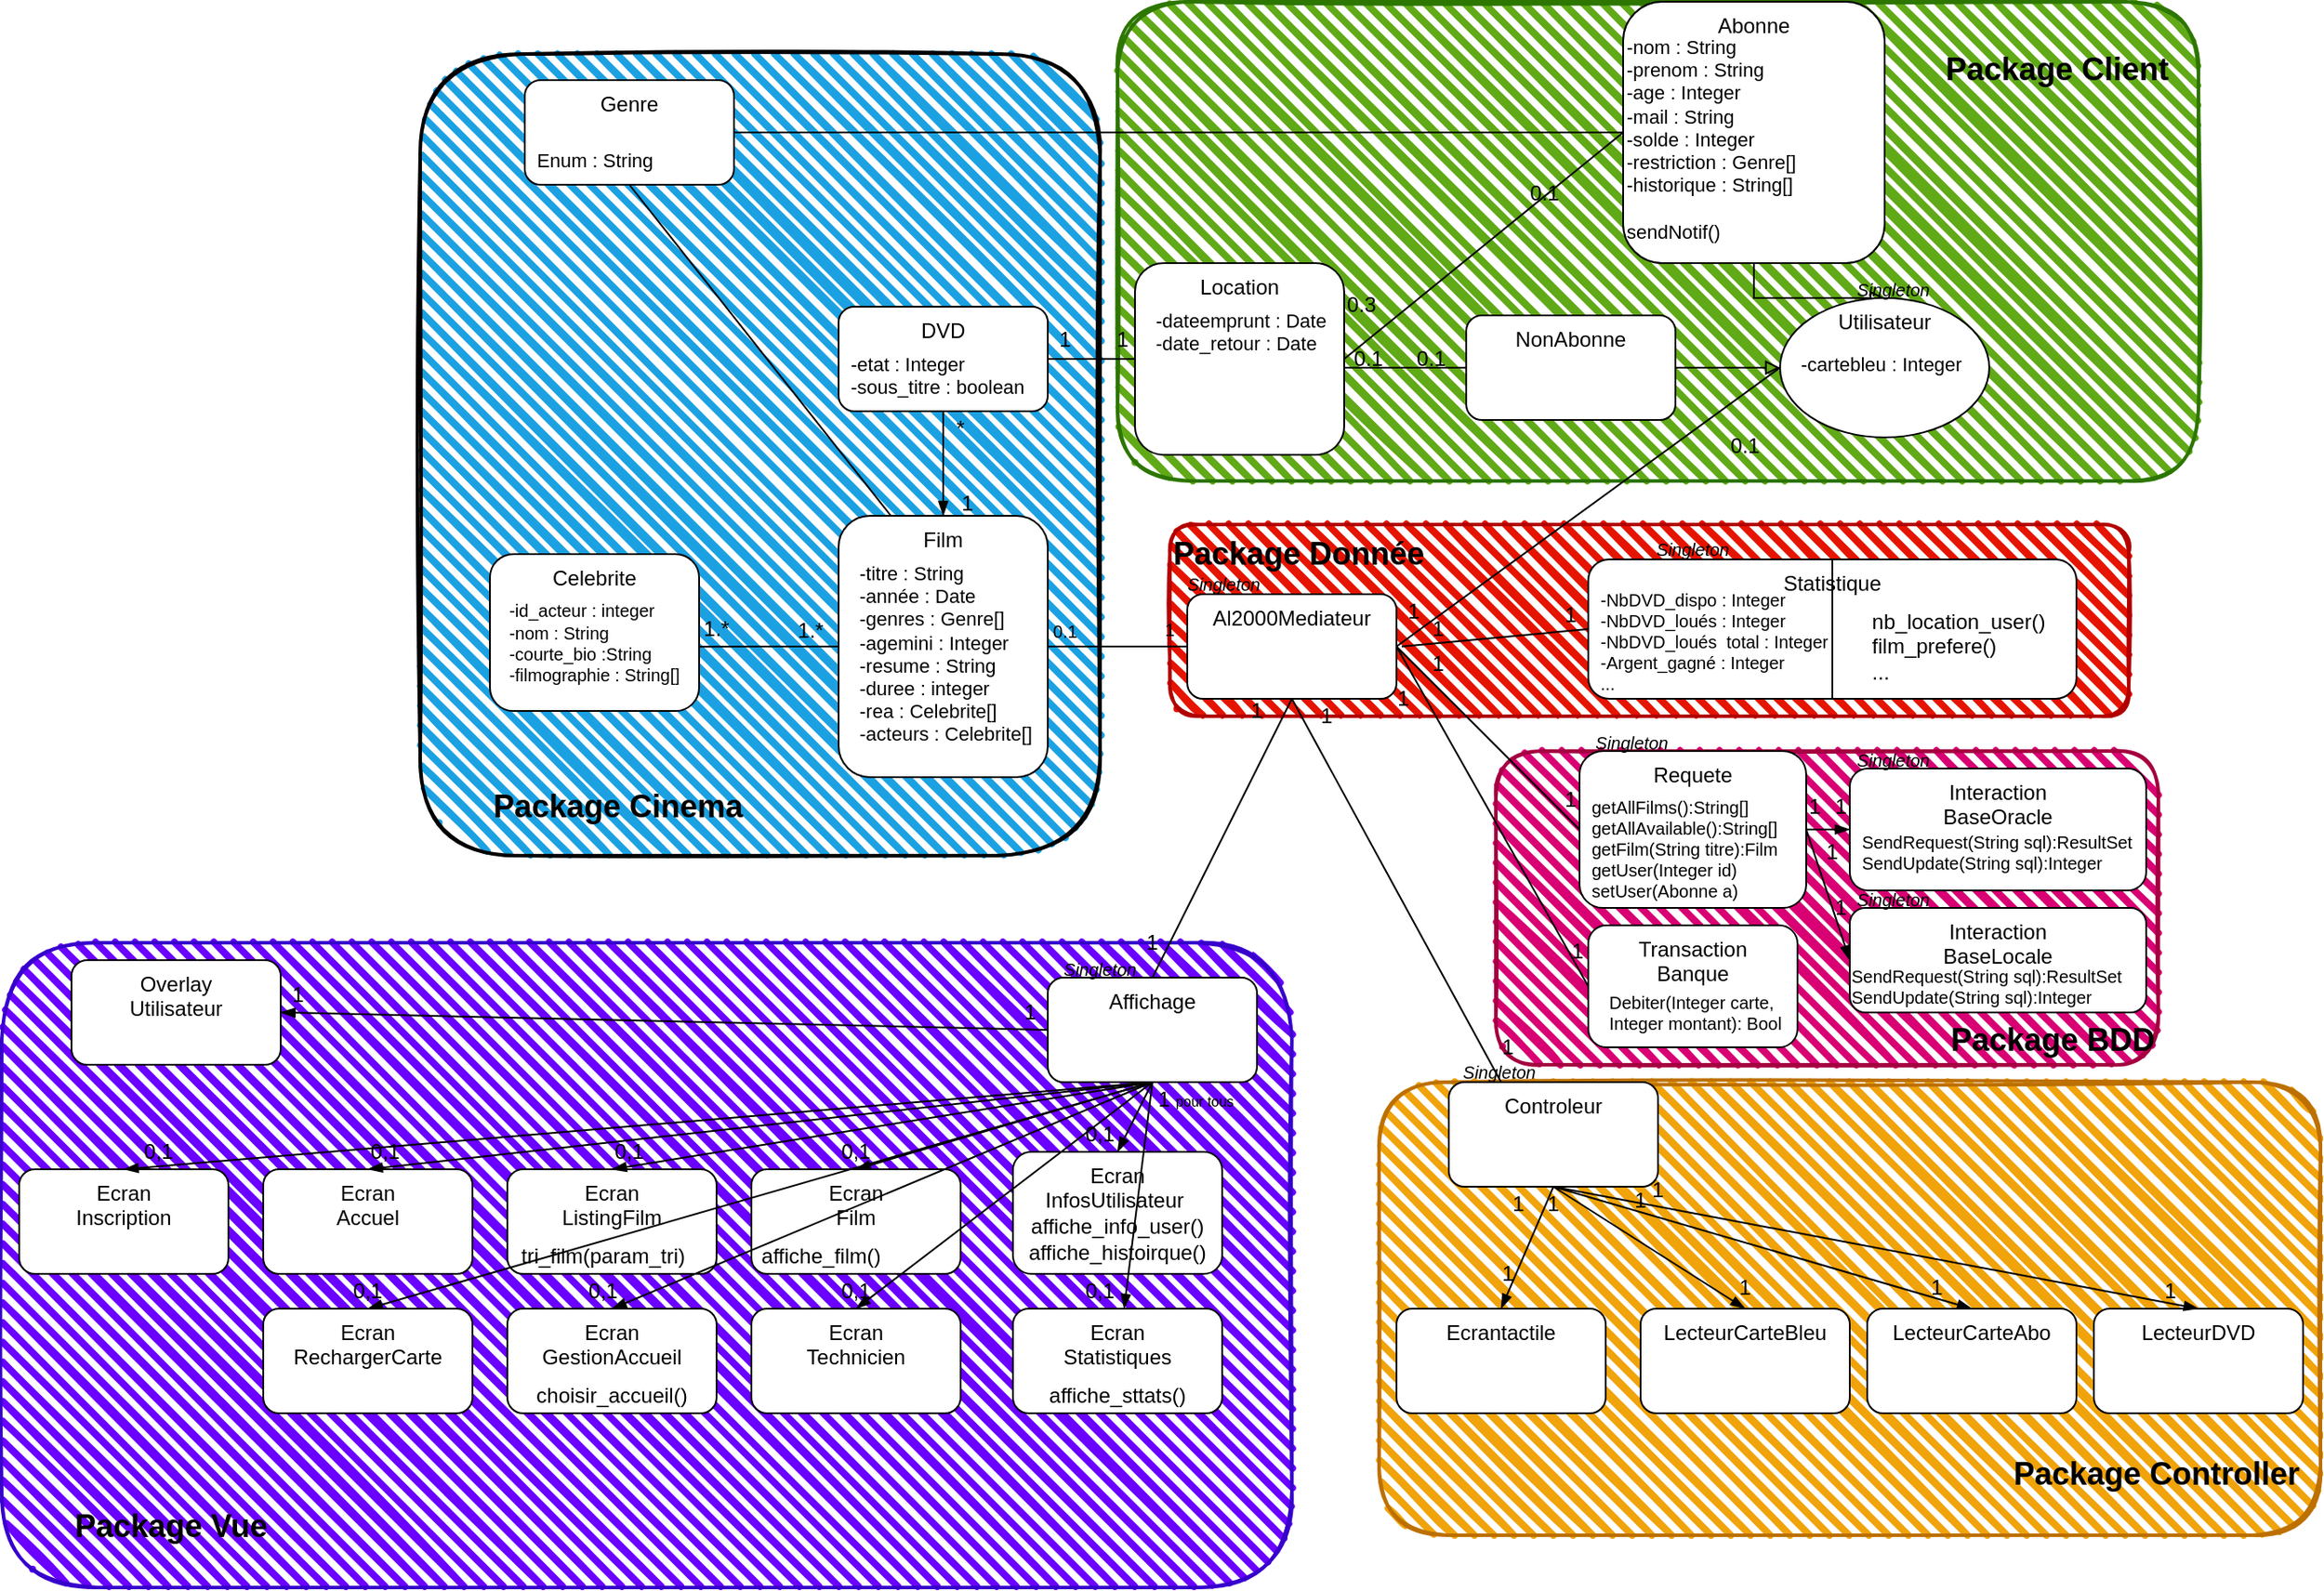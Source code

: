 <mxfile version="13.6.5">
    <diagram id="qPzshUkTVhoIYl0psMam" name="Page-1">
        <mxGraphModel dx="1005" dy="170" grid="1" gridSize="10" guides="1" tooltips="1" connect="1" arrows="1" fold="1" page="1" pageScale="1" pageWidth="827" pageHeight="1169" math="0" shadow="0">
            <root>
                <mxCell id="0"/>
                <mxCell id="1" parent="0"/>
                <mxCell id="6" value="&lt;blockquote style=&quot;margin: 0 0 0 40px ; border: none ; padding: 0px&quot;&gt;&lt;/blockquote&gt;&lt;blockquote style=&quot;margin: 0 0 0 40px ; border: none ; padding: 0px&quot;&gt;&lt;blockquote style=&quot;margin: 0 0 0 40px ; border: none ; padding: 0px&quot;&gt;&lt;blockquote style=&quot;margin: 0 0 0 40px ; border: none ; padding: 0px&quot;&gt;&lt;span style=&quot;font-size: 18px&quot;&gt;&lt;b&gt;&lt;br&gt;&lt;/b&gt;&lt;/span&gt;&lt;/blockquote&gt;&lt;/blockquote&gt;&lt;/blockquote&gt;&lt;blockquote style=&quot;margin: 0 0 0 40px ; border: none ; padding: 0px&quot;&gt;&lt;blockquote style=&quot;margin: 0 0 0 40px ; border: none ; padding: 0px&quot;&gt;&lt;blockquote style=&quot;margin: 0 0 0 40px ; border: none ; padding: 0px&quot;&gt;&lt;blockquote style=&quot;margin: 0 0 0 40px ; border: none ; padding: 0px&quot;&gt;&lt;b&gt;&lt;font style=&quot;font-size: 18px&quot;&gt;Package Client&amp;nbsp; &amp;nbsp;&lt;/font&gt;&lt;/b&gt;&lt;/blockquote&gt;&lt;/blockquote&gt;&lt;/blockquote&gt;&lt;/blockquote&gt;" style="rounded=1;whiteSpace=wrap;html=1;strokeWidth=2;fillWeight=4;hachureGap=8;hachureAngle=45;fillColor=#60a917;sketch=1;strokeColor=#2D7600;align=right;verticalAlign=top;labelBackgroundColor=none;fontColor=#000000;" parent="1" vertex="1">
                    <mxGeometry x="230" y="50" width="620" height="275" as="geometry"/>
                </mxCell>
                <mxCell id="38" value="Abonne" style="whiteSpace=wrap;html=1;rounded=1;verticalAlign=top;" parent="1" vertex="1">
                    <mxGeometry x="520" y="50" width="150" height="150" as="geometry"/>
                </mxCell>
                <mxCell id="2" value="Package Donnée" style="rounded=1;whiteSpace=wrap;html=1;strokeWidth=2;fillWeight=4;hachureGap=8;hachureAngle=45;fillColor=#e51400;sketch=1;fontSize=18;strokeColor=#B20000;fontStyle=1;verticalAlign=top;align=left;fontColor=#000000;" parent="1" vertex="1">
                    <mxGeometry x="260" y="350" width="550" height="110" as="geometry"/>
                </mxCell>
                <mxCell id="3" value="&lt;blockquote style=&quot;margin: 0 0 0 40px ; border: none ; padding: 0px&quot;&gt;&lt;br&gt;&lt;br&gt;Package Vue&lt;/blockquote&gt;&lt;blockquote style=&quot;margin: 0 0 0 40px ; border: none ; padding: 0px&quot;&gt;&lt;br&gt;&lt;/blockquote&gt;" style="rounded=1;whiteSpace=wrap;html=1;strokeWidth=2;fillWeight=4;hachureGap=8;hachureAngle=45;fillColor=#6a00ff;sketch=1;strokeColor=#3700CC;fontSize=18;fontStyle=1;verticalAlign=bottom;align=left;fontColor=#000000;" parent="1" vertex="1">
                    <mxGeometry x="-410" y="590" width="740" height="370" as="geometry"/>
                </mxCell>
                <mxCell id="4" value="Package Controller&amp;nbsp;&amp;nbsp;&lt;br&gt;&amp;nbsp;&amp;nbsp;" style="rounded=1;whiteSpace=wrap;html=1;strokeWidth=2;fillWeight=4;hachureGap=8;hachureAngle=45;fillColor=#f0a30a;sketch=1;strokeColor=#BD7000;fontSize=18;fontStyle=1;align=right;verticalAlign=bottom;fontColor=#000000;" parent="1" vertex="1">
                    <mxGeometry x="380" y="670" width="540" height="260" as="geometry"/>
                </mxCell>
                <mxCell id="5" value="&lt;b&gt;&lt;font style=&quot;font-size: 18px&quot;&gt;Package BDD&lt;/font&gt;&lt;/b&gt;" style="rounded=1;whiteSpace=wrap;html=1;strokeWidth=2;fillWeight=4;hachureGap=8;hachureAngle=45;fillColor=#d80073;sketch=1;strokeColor=#A50040;align=right;verticalAlign=bottom;fontColor=#000000;" parent="1" vertex="1">
                    <mxGeometry x="447" y="480" width="380" height="180" as="geometry"/>
                </mxCell>
                <mxCell id="7" value="&lt;blockquote style=&quot;margin: 0 0 0 40px ; border: none ; padding: 0px&quot;&gt;&lt;b style=&quot;line-height: 120%&quot;&gt;&lt;font style=&quot;font-size: 18px&quot;&gt;&lt;br&gt;&lt;/font&gt;&lt;/b&gt;&lt;/blockquote&gt;&lt;blockquote style=&quot;margin: 0 0 0 40px ; border: none ; padding: 0px&quot;&gt;&lt;b style=&quot;line-height: 120%&quot;&gt;&lt;font style=&quot;font-size: 18px&quot;&gt;Package Cinema&lt;/font&gt;&lt;/b&gt;&lt;/blockquote&gt;&lt;blockquote style=&quot;margin: 0 0 0 40px ; border: none ; padding: 0px&quot;&gt;&lt;b style=&quot;line-height: 120%&quot;&gt;&lt;font style=&quot;font-size: 18px&quot;&gt;&lt;br&gt;&lt;/font&gt;&lt;/b&gt;&lt;/blockquote&gt;" style="rounded=1;whiteSpace=wrap;html=1;strokeWidth=2;fillWeight=4;hachureGap=8;hachureAngle=45;fillColor=#1ba1e2;sketch=1;align=left;verticalAlign=bottom;fontColor=#000000;" parent="1" vertex="1">
                    <mxGeometry x="-170" y="80" width="390" height="460" as="geometry"/>
                </mxCell>
                <mxCell id="9" value="DVD" style="whiteSpace=wrap;html=1;rounded=1;verticalAlign=top;" parent="1" vertex="1">
                    <mxGeometry x="70" y="225" width="120" height="60" as="geometry"/>
                </mxCell>
                <mxCell id="10" value="" style="edgeStyle=orthogonalEdgeStyle;rounded=0;orthogonalLoop=1;jettySize=auto;html=1;endArrow=none;endFill=0;" parent="1" source="11" target="15" edge="1">
                    <mxGeometry relative="1" as="geometry"/>
                </mxCell>
                <object label="Al2000Mediateur" id="11">
                    <mxCell style="rounded=1;whiteSpace=wrap;html=1;verticalAlign=top;" parent="1" vertex="1">
                        <mxGeometry x="270" y="390" width="120" height="60" as="geometry"/>
                    </mxCell>
                </object>
                <mxCell id="12" value="Statistique" style="whiteSpace=wrap;html=1;rounded=1;verticalAlign=top;" parent="1" vertex="1">
                    <mxGeometry x="500" y="370" width="280" height="80" as="geometry"/>
                </mxCell>
                <mxCell id="13" value="Location" style="whiteSpace=wrap;html=1;rounded=1;verticalAlign=top;" parent="1" vertex="1">
                    <mxGeometry x="240" y="200" width="120" height="110" as="geometry"/>
                </mxCell>
                <mxCell id="14" value="" style="edgeStyle=orthogonalEdgeStyle;rounded=0;orthogonalLoop=1;jettySize=auto;html=1;endArrow=none;endFill=0;entryX=1;entryY=0.59;entryDx=0;entryDy=0;entryPerimeter=0;" parent="1" source="15" target="22" edge="1">
                    <mxGeometry relative="1" as="geometry">
                        <mxPoint x="-10" y="420" as="targetPoint"/>
                    </mxGeometry>
                </mxCell>
                <mxCell id="15" value="Film" style="whiteSpace=wrap;html=1;rounded=1;verticalAlign=top;" parent="1" vertex="1">
                    <mxGeometry x="70" y="345" width="120" height="150" as="geometry"/>
                </mxCell>
                <object label="Affichage" id="17">
                    <mxCell style="rounded=1;whiteSpace=wrap;html=1;verticalAlign=top;" parent="1" vertex="1">
                        <mxGeometry x="190" y="610" width="120" height="60" as="geometry"/>
                    </mxCell>
                </object>
                <object label="Controleur" id="19">
                    <mxCell style="rounded=1;whiteSpace=wrap;html=1;verticalAlign=top;" parent="1" vertex="1">
                        <mxGeometry x="420" y="670" width="120" height="60" as="geometry"/>
                    </mxCell>
                </object>
                <mxCell id="20" value="" style="endArrow=none;html=1;exitX=0.5;exitY=0;exitDx=0;exitDy=0;" parent="1" source="17" edge="1">
                    <mxGeometry width="50" height="50" relative="1" as="geometry">
                        <mxPoint x="280" y="500" as="sourcePoint"/>
                        <mxPoint x="330.0" y="450" as="targetPoint"/>
                    </mxGeometry>
                </mxCell>
                <mxCell id="21" value="" style="endArrow=none;html=1;entryX=0.5;entryY=1;entryDx=0;entryDy=0;exitX=0.25;exitY=0;exitDx=0;exitDy=0;" parent="1" source="19" target="11" edge="1">
                    <mxGeometry width="50" height="50" relative="1" as="geometry">
                        <mxPoint x="340" y="500" as="sourcePoint"/>
                        <mxPoint x="390" y="450" as="targetPoint"/>
                    </mxGeometry>
                </mxCell>
                <mxCell id="22" value="Celebrite" style="rounded=1;whiteSpace=wrap;html=1;verticalAlign=top;" parent="1" vertex="1">
                    <mxGeometry x="-130" y="367" width="120" height="90" as="geometry"/>
                </mxCell>
                <mxCell id="28" value="" style="endArrow=none;html=1;entryX=0;entryY=0.5;entryDx=0;entryDy=0;exitX=1;exitY=0.5;exitDx=0;exitDy=0;" parent="1" source="9" target="13" edge="1">
                    <mxGeometry width="50" height="50" relative="1" as="geometry">
                        <mxPoint x="140" y="360" as="sourcePoint"/>
                        <mxPoint x="190" y="310" as="targetPoint"/>
                    </mxGeometry>
                </mxCell>
                <mxCell id="29" value="Genre" style="rounded=1;whiteSpace=wrap;html=1;verticalAlign=top;" parent="1" vertex="1">
                    <mxGeometry x="-110" y="95" width="120" height="60" as="geometry"/>
                </mxCell>
                <mxCell id="30" value="" style="endArrow=none;html=1;entryX=0.5;entryY=1;entryDx=0;entryDy=0;exitX=0.5;exitY=0;exitDx=0;exitDy=0;startArrow=blockThin;startFill=1;" parent="1" source="15" target="9" edge="1">
                    <mxGeometry width="50" height="50" relative="1" as="geometry">
                        <mxPoint x="133" y="391" as="sourcePoint"/>
                        <mxPoint x="200" y="320" as="targetPoint"/>
                    </mxGeometry>
                </mxCell>
                <mxCell id="31" value="" style="endArrow=none;html=1;entryX=0.5;entryY=1;entryDx=0;entryDy=0;exitX=0.25;exitY=0;exitDx=0;exitDy=0;" parent="1" source="15" target="29" edge="1">
                    <mxGeometry width="50" height="50" relative="1" as="geometry">
                        <mxPoint x="90" y="350" as="sourcePoint"/>
                        <mxPoint x="140" y="300" as="targetPoint"/>
                    </mxGeometry>
                </mxCell>
                <mxCell id="32" value="" style="endArrow=none;html=1;exitX=1;exitY=0.5;exitDx=0;exitDy=0;entryX=0;entryY=0.5;entryDx=0;entryDy=0;" parent="1" source="11" target="36" edge="1">
                    <mxGeometry width="50" height="50" relative="1" as="geometry">
                        <mxPoint x="410" y="390" as="sourcePoint"/>
                        <mxPoint x="470" y="310" as="targetPoint"/>
                    </mxGeometry>
                </mxCell>
                <mxCell id="34" value="" style="edgeStyle=orthogonalEdgeStyle;rounded=0;orthogonalLoop=1;jettySize=auto;html=1;endArrow=block;endFill=0;entryX=0.5;entryY=0;entryDx=0;entryDy=0;exitX=0.5;exitY=1;exitDx=0;exitDy=0;" parent="1" source="38" target="36" edge="1">
                    <mxGeometry relative="1" as="geometry"/>
                </mxCell>
                <mxCell id="36" value="Utilisateur" style="ellipse;whiteSpace=wrap;html=1;rounded=0;verticalAlign=top;" parent="1" vertex="1">
                    <mxGeometry x="610" y="220" width="120" height="80" as="geometry"/>
                </mxCell>
                <mxCell id="39" value="NonAbonne" style="whiteSpace=wrap;html=1;rounded=1;verticalAlign=top;" parent="1" vertex="1">
                    <mxGeometry x="430" y="230" width="120" height="60" as="geometry"/>
                </mxCell>
                <mxCell id="42" value="" style="edgeStyle=orthogonalEdgeStyle;rounded=0;orthogonalLoop=1;jettySize=auto;html=1;endArrow=blockThin;endFill=1;" parent="1" source="43" target="44" edge="1">
                    <mxGeometry relative="1" as="geometry"/>
                </mxCell>
                <mxCell id="43" value="Requete" style="whiteSpace=wrap;html=1;rounded=1;verticalAlign=top;" parent="1" vertex="1">
                    <mxGeometry x="495" y="480" width="130" height="90" as="geometry"/>
                </mxCell>
                <mxCell id="44" value="Interaction&lt;br&gt;BaseOracle" style="whiteSpace=wrap;html=1;rounded=1;verticalAlign=top;" parent="1" vertex="1">
                    <mxGeometry x="650" y="490" width="170" height="70" as="geometry"/>
                </mxCell>
                <mxCell id="45" value="" style="endArrow=none;html=1;entryX=0;entryY=0.5;entryDx=0;entryDy=0;" parent="1" target="12" edge="1">
                    <mxGeometry width="50" height="50" relative="1" as="geometry">
                        <mxPoint x="393" y="420" as="sourcePoint"/>
                        <mxPoint x="550" y="390" as="targetPoint"/>
                    </mxGeometry>
                </mxCell>
                <mxCell id="46" value="" style="endArrow=none;html=1;entryX=0;entryY=0.5;entryDx=0;entryDy=0;exitX=1;exitY=0.5;exitDx=0;exitDy=0;" parent="1" source="11" target="43" edge="1">
                    <mxGeometry width="50" height="50" relative="1" as="geometry">
                        <mxPoint x="390" y="470" as="sourcePoint"/>
                        <mxPoint x="460.711" y="420" as="targetPoint"/>
                    </mxGeometry>
                </mxCell>
                <mxCell id="47" value="Ecrantactile" style="rounded=1;whiteSpace=wrap;html=1;fontSize=12;align=center;verticalAlign=top;" parent="1" vertex="1">
                    <mxGeometry x="390" y="800" width="120" height="60" as="geometry"/>
                </mxCell>
                <mxCell id="48" value="LecteurCarteBleu" style="rounded=1;whiteSpace=wrap;html=1;fontSize=12;align=center;verticalAlign=top;" parent="1" vertex="1">
                    <mxGeometry x="530" y="800" width="120" height="60" as="geometry"/>
                </mxCell>
                <mxCell id="49" value="LecteurCarteAbo" style="rounded=1;whiteSpace=wrap;html=1;fontSize=12;align=center;verticalAlign=top;" parent="1" vertex="1">
                    <mxGeometry x="660" y="800" width="120" height="60" as="geometry"/>
                </mxCell>
                <mxCell id="50" value="" style="endArrow=blockThin;html=1;fontSize=12;entryX=0.5;entryY=0;entryDx=0;entryDy=0;exitX=0.5;exitY=1;exitDx=0;exitDy=0;startArrow=none;startFill=0;endFill=1;" parent="1" source="19" target="48" edge="1">
                    <mxGeometry width="50" height="50" relative="1" as="geometry">
                        <mxPoint x="440" y="590" as="sourcePoint"/>
                        <mxPoint x="490" y="540" as="targetPoint"/>
                    </mxGeometry>
                </mxCell>
                <mxCell id="51" value="" style="endArrow=blockThin;html=1;fontSize=12;exitX=0.5;exitY=1;exitDx=0;exitDy=0;entryX=0.5;entryY=0;entryDx=0;entryDy=0;startArrow=none;startFill=0;endFill=1;" parent="1" source="19" target="49" edge="1">
                    <mxGeometry width="50" height="50" relative="1" as="geometry">
                        <mxPoint x="620" y="680" as="sourcePoint"/>
                        <mxPoint x="670" y="630" as="targetPoint"/>
                    </mxGeometry>
                </mxCell>
                <mxCell id="52" value="" style="endArrow=blockThin;html=1;fontSize=12;exitX=0.5;exitY=1;exitDx=0;exitDy=0;startArrow=none;startFill=0;endFill=1;entryX=0.5;entryY=0;entryDx=0;entryDy=0;" parent="1" source="19" target="47" edge="1">
                    <mxGeometry width="50" height="50" relative="1" as="geometry">
                        <mxPoint x="460" y="800" as="sourcePoint"/>
                        <mxPoint x="360" y="780" as="targetPoint"/>
                    </mxGeometry>
                </mxCell>
                <mxCell id="53" value="Transaction&lt;br&gt;Banque" style="whiteSpace=wrap;html=1;rounded=1;verticalAlign=top;" parent="1" vertex="1">
                    <mxGeometry x="500" y="580" width="120" height="70" as="geometry"/>
                </mxCell>
                <mxCell id="54" value="" style="endArrow=none;html=1;fontSize=12;exitX=0;exitY=0.5;exitDx=0;exitDy=0;" parent="1" source="53" edge="1">
                    <mxGeometry width="50" height="50" relative="1" as="geometry">
                        <mxPoint x="410" y="550" as="sourcePoint"/>
                        <mxPoint x="390.0" y="420" as="targetPoint"/>
                    </mxGeometry>
                </mxCell>
                <mxCell id="55" value="LecteurDVD" style="rounded=1;whiteSpace=wrap;html=1;fontSize=12;align=center;verticalAlign=top;" parent="1" vertex="1">
                    <mxGeometry x="790" y="800" width="120" height="60" as="geometry"/>
                </mxCell>
                <mxCell id="56" value="" style="endArrow=blockThin;html=1;fontSize=12;entryX=0.5;entryY=0;entryDx=0;entryDy=0;startArrow=none;startFill=0;endFill=1;" parent="1" target="55" edge="1">
                    <mxGeometry width="50" height="50" relative="1" as="geometry">
                        <mxPoint x="480.0" y="730" as="sourcePoint"/>
                        <mxPoint x="730" y="810" as="targetPoint"/>
                    </mxGeometry>
                </mxCell>
                <object label="Ecran&lt;br&gt;Accuel" id="57">
                    <mxCell style="rounded=1;whiteSpace=wrap;html=1;verticalAlign=top;" parent="1" vertex="1">
                        <mxGeometry x="-260" y="720" width="120" height="60" as="geometry"/>
                    </mxCell>
                </object>
                <object label="Ecran&lt;br&gt;ListingFilm" id="58">
                    <mxCell style="rounded=1;whiteSpace=wrap;html=1;verticalAlign=top;" parent="1" vertex="1">
                        <mxGeometry x="-120" y="720" width="120" height="60" as="geometry"/>
                    </mxCell>
                </object>
                <object label="Ecran&lt;br&gt;Film" id="59">
                    <mxCell style="rounded=1;whiteSpace=wrap;html=1;verticalAlign=top;" parent="1" vertex="1">
                        <mxGeometry x="20" y="720" width="120" height="60" as="geometry"/>
                    </mxCell>
                </object>
                <object label="Ecran&lt;br&gt;InfosUtilisateur&amp;nbsp;" id="60">
                    <mxCell style="rounded=1;whiteSpace=wrap;html=1;verticalAlign=top;" parent="1" vertex="1">
                        <mxGeometry x="170" y="710" width="120" height="70" as="geometry"/>
                    </mxCell>
                </object>
                <object label="Ecran&lt;br&gt;RechargerCarte" id="61">
                    <mxCell style="rounded=1;whiteSpace=wrap;html=1;verticalAlign=top;" parent="1" vertex="1">
                        <mxGeometry x="-260" y="800" width="120" height="60" as="geometry"/>
                    </mxCell>
                </object>
                <object label="Ecran&lt;br&gt;GestionAccueil" id="62">
                    <mxCell style="rounded=1;whiteSpace=wrap;html=1;verticalAlign=top;" parent="1" vertex="1">
                        <mxGeometry x="-120" y="800" width="120" height="60" as="geometry"/>
                    </mxCell>
                </object>
                <object label="Ecran&lt;br&gt;Technicien" id="63">
                    <mxCell style="rounded=1;whiteSpace=wrap;html=1;verticalAlign=top;" parent="1" vertex="1">
                        <mxGeometry x="20" y="800" width="120" height="60" as="geometry"/>
                    </mxCell>
                </object>
                <object label="Ecran&lt;br&gt;Statistiques" id="64">
                    <mxCell style="rounded=1;whiteSpace=wrap;html=1;verticalAlign=top;" parent="1" vertex="1">
                        <mxGeometry x="170" y="800" width="120" height="60" as="geometry"/>
                    </mxCell>
                </object>
                <object label="Overlay&lt;br&gt;Utilisateur" id="65">
                    <mxCell style="rounded=1;whiteSpace=wrap;html=1;verticalAlign=top;" parent="1" vertex="1">
                        <mxGeometry x="-370" y="600" width="120" height="60" as="geometry"/>
                    </mxCell>
                </object>
                <mxCell id="66" value="" style="endArrow=none;html=1;fontSize=12;entryX=0;entryY=0.5;entryDx=0;entryDy=0;exitX=1;exitY=0.5;exitDx=0;exitDy=0;startArrow=blockThin;startFill=1;" parent="1" source="65" target="17" edge="1">
                    <mxGeometry width="50" height="50" relative="1" as="geometry">
                        <mxPoint x="-140" y="690" as="sourcePoint"/>
                        <mxPoint x="-90" y="640" as="targetPoint"/>
                    </mxGeometry>
                </mxCell>
                <mxCell id="67" value="" style="endArrow=none;html=1;fontSize=12;entryX=0.5;entryY=1;entryDx=0;entryDy=0;exitX=0.5;exitY=0;exitDx=0;exitDy=0;startArrow=blockThin;startFill=1;" parent="1" source="57" target="17" edge="1">
                    <mxGeometry width="50" height="50" relative="1" as="geometry">
                        <mxPoint x="50" y="810" as="sourcePoint"/>
                        <mxPoint x="100" y="760" as="targetPoint"/>
                    </mxGeometry>
                </mxCell>
                <mxCell id="68" value="" style="endArrow=none;html=1;fontSize=12;entryX=0.5;entryY=1;entryDx=0;entryDy=0;exitX=0.5;exitY=0;exitDx=0;exitDy=0;startArrow=blockThin;startFill=1;" parent="1" source="58" target="17" edge="1">
                    <mxGeometry width="50" height="50" relative="1" as="geometry">
                        <mxPoint x="-190" y="730" as="sourcePoint"/>
                        <mxPoint x="260" y="680" as="targetPoint"/>
                    </mxGeometry>
                </mxCell>
                <mxCell id="69" value="" style="endArrow=none;html=1;fontSize=12;entryX=0.5;entryY=1;entryDx=0;entryDy=0;exitX=0.5;exitY=0;exitDx=0;exitDy=0;startArrow=blockThin;startFill=1;" parent="1" source="59" target="17" edge="1">
                    <mxGeometry width="50" height="50" relative="1" as="geometry">
                        <mxPoint x="-50" y="730" as="sourcePoint"/>
                        <mxPoint x="260" y="680" as="targetPoint"/>
                    </mxGeometry>
                </mxCell>
                <mxCell id="70" value="" style="endArrow=none;html=1;fontSize=12;entryX=0.5;entryY=1;entryDx=0;entryDy=0;exitX=0.5;exitY=0;exitDx=0;exitDy=0;startArrow=blockThin;startFill=1;" parent="1" source="60" target="17" edge="1">
                    <mxGeometry width="50" height="50" relative="1" as="geometry">
                        <mxPoint x="90" y="730" as="sourcePoint"/>
                        <mxPoint x="260" y="680" as="targetPoint"/>
                    </mxGeometry>
                </mxCell>
                <mxCell id="71" value="" style="endArrow=none;html=1;fontSize=12;startArrow=blockThin;startFill=1;" parent="1" source="64" edge="1">
                    <mxGeometry width="50" height="50" relative="1" as="geometry">
                        <mxPoint x="240" y="730" as="sourcePoint"/>
                        <mxPoint x="250.0" y="670" as="targetPoint"/>
                    </mxGeometry>
                </mxCell>
                <mxCell id="72" value="" style="endArrow=none;html=1;fontSize=12;exitX=0.5;exitY=0;exitDx=0;exitDy=0;entryX=0.5;entryY=1;entryDx=0;entryDy=0;startArrow=blockThin;startFill=1;" parent="1" source="63" target="17" edge="1">
                    <mxGeometry width="50" height="50" relative="1" as="geometry">
                        <mxPoint x="243.75" y="810" as="sourcePoint"/>
                        <mxPoint x="260" y="680" as="targetPoint"/>
                    </mxGeometry>
                </mxCell>
                <mxCell id="73" value="" style="endArrow=none;html=1;fontSize=12;exitX=0.5;exitY=0;exitDx=0;exitDy=0;startArrow=blockThin;startFill=1;" parent="1" source="62" edge="1">
                    <mxGeometry width="50" height="50" relative="1" as="geometry">
                        <mxPoint x="90" y="810" as="sourcePoint"/>
                        <mxPoint x="250.0" y="670" as="targetPoint"/>
                    </mxGeometry>
                </mxCell>
                <mxCell id="74" value="" style="endArrow=none;html=1;fontSize=12;exitX=0.5;exitY=0;exitDx=0;exitDy=0;startArrow=blockThin;startFill=1;" parent="1" source="61" edge="1">
                    <mxGeometry width="50" height="50" relative="1" as="geometry">
                        <mxPoint x="-50" y="810" as="sourcePoint"/>
                        <mxPoint x="250.0" y="670" as="targetPoint"/>
                    </mxGeometry>
                </mxCell>
                <object label="Ecran&lt;br&gt;Inscription" id="75">
                    <mxCell style="rounded=1;whiteSpace=wrap;html=1;verticalAlign=top;" parent="1" vertex="1">
                        <mxGeometry x="-400" y="720" width="120" height="60" as="geometry"/>
                    </mxCell>
                </object>
                <mxCell id="76" value="" style="endArrow=none;html=1;fontSize=12;entryX=0.5;entryY=1;entryDx=0;entryDy=0;exitX=0.5;exitY=0;exitDx=0;exitDy=0;startArrow=blockThin;startFill=1;" parent="1" source="75" target="17" edge="1">
                    <mxGeometry width="50" height="50" relative="1" as="geometry">
                        <mxPoint x="-190" y="730" as="sourcePoint"/>
                        <mxPoint x="260" y="680" as="targetPoint"/>
                    </mxGeometry>
                </mxCell>
                <mxCell id="80" value="-titre : String&lt;br style=&quot;font-size: 11px&quot;&gt;-année : Date&lt;br&gt;-genres : Genre[]&lt;br&gt;-agemini : Integer&lt;br&gt;-resume : String&lt;br&gt;-duree : integer&lt;br&gt;-rea : Celebrite[]&lt;br&gt;-acteurs : Celebrite[]" style="text;html=1;strokeColor=none;fillColor=none;align=left;verticalAlign=top;whiteSpace=wrap;rounded=0;fontSize=11;" parent="1" vertex="1">
                    <mxGeometry x="80" y="365" width="110" height="80" as="geometry"/>
                </mxCell>
                <mxCell id="84" value="&lt;div style=&quot;text-align: justify&quot;&gt;&lt;span style=&quot;font-size: 10px&quot;&gt;-id_acteur : integer&lt;/span&gt;&lt;/div&gt;&lt;font style=&quot;font-size: 10px&quot;&gt;&lt;div style=&quot;text-align: justify&quot;&gt;&lt;span&gt;-nom : String&amp;nbsp; &amp;nbsp; &amp;nbsp;&lt;/span&gt;&lt;/div&gt;&lt;div style=&quot;text-align: justify&quot;&gt;&lt;span&gt;-courte_bio :String&lt;/span&gt;&lt;br&gt;&lt;/div&gt;&lt;div style=&quot;text-align: justify&quot;&gt;-filmographie : String[]&lt;span&gt;&lt;br&gt;&lt;/span&gt;&lt;/div&gt;&lt;/font&gt;" style="text;html=1;strokeColor=none;fillColor=none;align=center;verticalAlign=middle;whiteSpace=wrap;rounded=0;" parent="1" vertex="1">
                    <mxGeometry x="-125" y="402" width="110" height="30" as="geometry"/>
                </mxCell>
                <mxCell id="85" value="-etat : Integer&lt;br&gt;-sous_titre : boolean" style="text;html=1;strokeColor=none;fillColor=none;align=left;verticalAlign=top;whiteSpace=wrap;rounded=0;fontSize=11;" parent="1" vertex="1">
                    <mxGeometry x="75" y="245" width="110" height="30" as="geometry"/>
                </mxCell>
                <mxCell id="87" value="Enum : String" style="text;html=1;strokeColor=none;fillColor=none;align=left;verticalAlign=top;whiteSpace=wrap;rounded=0;fontSize=11;" parent="1" vertex="1">
                    <mxGeometry x="-105" y="127.5" width="80" height="30" as="geometry"/>
                </mxCell>
                <mxCell id="90" value="-nom : String&lt;br&gt;-prenom : String&lt;br&gt;-age : Integer&lt;br&gt;-mail : String&lt;br&gt;-solde : Integer&lt;br&gt;-restriction : Genre[]&lt;br&gt;-historique : String[]&lt;br&gt;&lt;br&gt;sendNotif()" style="text;html=1;strokeColor=none;fillColor=none;align=left;verticalAlign=top;whiteSpace=wrap;rounded=0;fontSize=11;" parent="1" vertex="1">
                    <mxGeometry x="520" y="62.5" width="150" height="125" as="geometry"/>
                </mxCell>
                <mxCell id="92" value="-cartebleu : Integer" style="text;html=1;strokeColor=none;fillColor=none;align=left;verticalAlign=top;whiteSpace=wrap;rounded=0;fontSize=11;" parent="1" vertex="1">
                    <mxGeometry x="620" y="245" width="110" height="45" as="geometry"/>
                </mxCell>
                <mxCell id="93" value="-dateemprunt : Date&lt;br&gt;-date_retour : Date" style="text;html=1;strokeColor=none;fillColor=none;align=left;verticalAlign=top;whiteSpace=wrap;rounded=0;fontSize=11;" parent="1" vertex="1">
                    <mxGeometry x="250" y="220" width="110" height="80" as="geometry"/>
                </mxCell>
                <mxCell id="96" value="&lt;div style=&quot;text-align: justify&quot;&gt;&lt;span&gt;nb_location_user()&lt;/span&gt;&lt;br&gt;&lt;/div&gt;&lt;div style=&quot;text-align: justify&quot;&gt;&lt;span&gt;film_prefere()&lt;/span&gt;&lt;/div&gt;&lt;div style=&quot;text-align: justify&quot;&gt;&lt;span&gt;...&lt;/span&gt;&lt;/div&gt;" style="text;html=1;strokeColor=none;fillColor=none;align=center;verticalAlign=middle;whiteSpace=wrap;rounded=0;" parent="1" vertex="1">
                    <mxGeometry x="660" y="400" width="105" height="40" as="geometry"/>
                </mxCell>
                <mxCell id="97" value="" style="endArrow=none;html=1;fontSize=11;entryX=0;entryY=0.5;entryDx=0;entryDy=0;exitX=1;exitY=0.5;exitDx=0;exitDy=0;" parent="1" source="29" target="38" edge="1">
                    <mxGeometry width="50" height="50" relative="1" as="geometry">
                        <mxPoint x="250" y="220" as="sourcePoint"/>
                        <mxPoint x="300" y="170" as="targetPoint"/>
                    </mxGeometry>
                </mxCell>
                <mxCell id="99" value="getAllFilms():String[]&lt;br&gt;getAllAvailable():String[]&lt;br style=&quot;font-size: 10px&quot;&gt;getFilm(String titre):Film&lt;br&gt;getUser(Integer id)&lt;br&gt;setUser(Abonne a)&amp;nbsp;" style="text;html=1;strokeColor=none;fillColor=none;align=left;verticalAlign=middle;whiteSpace=wrap;rounded=0;fontSize=10;" parent="1" vertex="1">
                    <mxGeometry x="500" y="502" width="130" height="68" as="geometry"/>
                </mxCell>
                <mxCell id="100" value="SendRequest(String sql):ResultSet&lt;br&gt;SendUpdate(String sql):Integer" style="text;html=1;strokeColor=none;fillColor=none;align=left;verticalAlign=middle;whiteSpace=wrap;rounded=0;fontSize=10;" parent="1" vertex="1">
                    <mxGeometry x="655" y="518" width="165" height="40" as="geometry"/>
                </mxCell>
                <mxCell id="101" value="Debiter(Integer carte, Integer montant): Bool" style="text;html=1;strokeColor=none;fillColor=none;align=left;verticalAlign=middle;whiteSpace=wrap;rounded=0;fontSize=10;" parent="1" vertex="1">
                    <mxGeometry x="510" y="610" width="115" height="40" as="geometry"/>
                </mxCell>
                <mxCell id="102" value="&lt;div style=&quot;text-align: justify&quot;&gt;&lt;span&gt;tri_film(param_tri)&lt;/span&gt;&lt;/div&gt;" style="text;html=1;strokeColor=none;fillColor=none;align=center;verticalAlign=middle;whiteSpace=wrap;rounded=0;" parent="1" vertex="1">
                    <mxGeometry x="-95" y="760" width="60" height="20" as="geometry"/>
                </mxCell>
                <mxCell id="103" value="Interaction&lt;br&gt;BaseLocale" style="whiteSpace=wrap;html=1;rounded=1;verticalAlign=top;" parent="1" vertex="1">
                    <mxGeometry x="650" y="570" width="170" height="60" as="geometry"/>
                </mxCell>
                <mxCell id="106" value="" style="endArrow=blockThin;html=1;fontSize=10;exitX=1;exitY=0.5;exitDx=0;exitDy=0;entryX=0;entryY=0.5;entryDx=0;entryDy=0;endFill=1;" parent="1" source="43" target="103" edge="1">
                    <mxGeometry width="50" height="50" relative="1" as="geometry">
                        <mxPoint x="640" y="630" as="sourcePoint"/>
                        <mxPoint x="447" y="570" as="targetPoint"/>
                    </mxGeometry>
                </mxCell>
                <mxCell id="107" value="affiche_film()" style="text;html=1;strokeColor=none;fillColor=none;align=center;verticalAlign=middle;whiteSpace=wrap;rounded=0;" parent="1" vertex="1">
                    <mxGeometry x="40" y="760" width="40" height="20" as="geometry"/>
                </mxCell>
                <mxCell id="108" value="affiche_info_user()&lt;br&gt;affiche_histoirque()" style="text;html=1;strokeColor=none;fillColor=none;align=center;verticalAlign=middle;whiteSpace=wrap;rounded=0;" parent="1" vertex="1">
                    <mxGeometry x="210" y="750" width="40" height="20" as="geometry"/>
                </mxCell>
                <mxCell id="109" value="choisir_accueil()" style="text;html=1;strokeColor=none;fillColor=none;align=center;verticalAlign=middle;whiteSpace=wrap;rounded=0;" parent="1" vertex="1">
                    <mxGeometry x="-110" y="840" width="100" height="20" as="geometry"/>
                </mxCell>
                <mxCell id="110" value="SendRequest(String sql):ResultSet&lt;br&gt;SendUpdate(String sql):Integer" style="text;html=1;strokeColor=none;fillColor=none;align=left;verticalAlign=middle;whiteSpace=wrap;rounded=0;fontSize=10;" parent="1" vertex="1">
                    <mxGeometry x="649" y="595" width="165" height="40" as="geometry"/>
                </mxCell>
                <mxCell id="111" value="affiche_sttats()&lt;br&gt;" style="text;html=1;strokeColor=none;fillColor=none;align=center;verticalAlign=middle;whiteSpace=wrap;rounded=0;" parent="1" vertex="1">
                    <mxGeometry x="210" y="840" width="40" height="20" as="geometry"/>
                </mxCell>
                <mxCell id="113" value="1.*" style="text;html=1;strokeColor=none;fillColor=none;align=center;verticalAlign=middle;whiteSpace=wrap;rounded=0;" parent="1" vertex="1">
                    <mxGeometry x="-20" y="400" width="40" height="20" as="geometry"/>
                </mxCell>
                <mxCell id="115" value="1.*" style="text;html=1;strokeColor=none;fillColor=none;align=center;verticalAlign=middle;whiteSpace=wrap;rounded=0;" parent="1" vertex="1">
                    <mxGeometry x="34" y="401" width="40" height="20" as="geometry"/>
                </mxCell>
                <mxCell id="120" value="1" style="text;html=1;strokeColor=none;fillColor=none;align=center;verticalAlign=middle;whiteSpace=wrap;rounded=0;" parent="1" vertex="1">
                    <mxGeometry x="134" y="330" width="20" height="15" as="geometry"/>
                </mxCell>
                <mxCell id="121" value="1" style="text;html=1;strokeColor=none;fillColor=none;align=center;verticalAlign=middle;whiteSpace=wrap;rounded=0;" parent="1" vertex="1">
                    <mxGeometry x="180" y="234" width="40" height="20" as="geometry"/>
                </mxCell>
                <mxCell id="122" value="1" style="text;html=1;strokeColor=none;fillColor=none;align=center;verticalAlign=middle;whiteSpace=wrap;rounded=0;" parent="1" vertex="1">
                    <mxGeometry x="213" y="234" width="40" height="20" as="geometry"/>
                </mxCell>
                <mxCell id="125" value="0.1" style="text;html=1;strokeColor=none;fillColor=none;align=center;verticalAlign=middle;whiteSpace=wrap;rounded=0;" parent="1" vertex="1">
                    <mxGeometry x="455" y="150" width="40" height="20" as="geometry"/>
                </mxCell>
                <mxCell id="126" value="0.1" style="text;html=1;strokeColor=none;fillColor=none;align=center;verticalAlign=middle;whiteSpace=wrap;rounded=0;" parent="1" vertex="1">
                    <mxGeometry x="354" y="245" width="40" height="20" as="geometry"/>
                </mxCell>
                <mxCell id="127" value="" style="endArrow=none;html=1;fontSize=10;entryX=0;entryY=0.5;entryDx=0;entryDy=0;exitX=1;exitY=0.5;exitDx=0;exitDy=0;startArrow=none;startFill=0;" parent="1" source="13" target="90" edge="1">
                    <mxGeometry width="50" height="50" relative="1" as="geometry">
                        <mxPoint x="430" y="250" as="sourcePoint"/>
                        <mxPoint x="480" y="200" as="targetPoint"/>
                    </mxGeometry>
                </mxCell>
                <mxCell id="129" value="0.3" style="text;html=1;strokeColor=none;fillColor=none;align=center;verticalAlign=middle;whiteSpace=wrap;rounded=0;" parent="1" vertex="1">
                    <mxGeometry x="350" y="214" width="40" height="20" as="geometry"/>
                </mxCell>
                <mxCell id="131" value="" style="endArrow=none;html=1;fontSize=10;entryX=0;entryY=0.5;entryDx=0;entryDy=0;exitX=1;exitY=0.5;exitDx=0;exitDy=0;startArrow=none;startFill=0;" parent="1" source="93" target="39" edge="1">
                    <mxGeometry width="50" height="50" relative="1" as="geometry">
                        <mxPoint x="370" y="265" as="sourcePoint"/>
                        <mxPoint x="520" y="152.5" as="targetPoint"/>
                    </mxGeometry>
                </mxCell>
                <mxCell id="132" value="0.1" style="text;html=1;strokeColor=none;fillColor=none;align=center;verticalAlign=middle;whiteSpace=wrap;rounded=0;" parent="1" vertex="1">
                    <mxGeometry x="390" y="245" width="40" height="20" as="geometry"/>
                </mxCell>
                <mxCell id="133" value="" style="endArrow=block;html=1;fontSize=10;exitX=1;exitY=0.5;exitDx=0;exitDy=0;entryX=0;entryY=0.5;entryDx=0;entryDy=0;endFill=0;" parent="1" source="39" target="36" edge="1">
                    <mxGeometry width="50" height="50" relative="1" as="geometry">
                        <mxPoint x="570" y="320" as="sourcePoint"/>
                        <mxPoint x="620" y="270" as="targetPoint"/>
                    </mxGeometry>
                </mxCell>
                <mxCell id="134" value="0.1" style="text;html=1;strokeColor=none;fillColor=none;align=center;verticalAlign=middle;whiteSpace=wrap;rounded=0;" parent="1" vertex="1">
                    <mxGeometry x="570" y="295" width="40" height="20" as="geometry"/>
                </mxCell>
                <mxCell id="135" value="1" style="text;html=1;strokeColor=none;fillColor=none;align=center;verticalAlign=middle;whiteSpace=wrap;rounded=0;" parent="1" vertex="1">
                    <mxGeometry x="470" y="392" width="40" height="20" as="geometry"/>
                </mxCell>
                <mxCell id="136" value="1" style="text;html=1;strokeColor=none;fillColor=none;align=center;verticalAlign=middle;whiteSpace=wrap;rounded=0;" parent="1" vertex="1">
                    <mxGeometry x="380" y="390" width="40" height="20" as="geometry"/>
                </mxCell>
                <mxCell id="137" value="1" style="text;html=1;strokeColor=none;fillColor=none;align=center;verticalAlign=middle;whiteSpace=wrap;rounded=0;" parent="1" vertex="1">
                    <mxGeometry x="230" y="580" width="40" height="20" as="geometry"/>
                </mxCell>
                <mxCell id="139" value="1" style="text;html=1;strokeColor=none;fillColor=none;align=center;verticalAlign=middle;whiteSpace=wrap;rounded=0;" parent="1" vertex="1">
                    <mxGeometry x="290" y="447" width="40" height="20" as="geometry"/>
                </mxCell>
                <mxCell id="142" value="1" style="text;html=1;strokeColor=none;fillColor=none;align=center;verticalAlign=middle;whiteSpace=wrap;rounded=0;" parent="1" vertex="1">
                    <mxGeometry x="610" y="502" width="40" height="20" as="geometry"/>
                </mxCell>
                <mxCell id="143" value="1" style="text;html=1;strokeColor=none;fillColor=none;align=center;verticalAlign=middle;whiteSpace=wrap;rounded=0;" parent="1" vertex="1">
                    <mxGeometry x="625" y="502" width="40" height="20" as="geometry"/>
                </mxCell>
                <mxCell id="144" value="1" style="text;html=1;strokeColor=none;fillColor=none;align=center;verticalAlign=middle;whiteSpace=wrap;rounded=0;" parent="1" vertex="1">
                    <mxGeometry x="620" y="528" width="40" height="20" as="geometry"/>
                </mxCell>
                <mxCell id="146" value="1" style="text;html=1;strokeColor=none;fillColor=none;align=center;verticalAlign=middle;whiteSpace=wrap;rounded=0;" parent="1" vertex="1">
                    <mxGeometry x="625" y="560" width="40" height="20" as="geometry"/>
                </mxCell>
                <mxCell id="147" value="1" style="text;html=1;strokeColor=none;fillColor=none;align=center;verticalAlign=middle;whiteSpace=wrap;rounded=0;" parent="1" vertex="1">
                    <mxGeometry x="330" y="450" width="40" height="20" as="geometry"/>
                </mxCell>
                <mxCell id="148" value="1" style="text;html=1;strokeColor=none;fillColor=none;align=center;verticalAlign=middle;whiteSpace=wrap;rounded=0;" parent="1" vertex="1">
                    <mxGeometry x="434" y="640" width="40" height="20" as="geometry"/>
                </mxCell>
                <mxCell id="149" value="1" style="text;html=1;strokeColor=none;fillColor=none;align=center;verticalAlign=middle;whiteSpace=wrap;rounded=0;" parent="1" vertex="1">
                    <mxGeometry x="-260" y="610" width="40" height="20" as="geometry"/>
                </mxCell>
                <mxCell id="150" value="0,1" style="text;html=1;strokeColor=none;fillColor=none;align=center;verticalAlign=middle;whiteSpace=wrap;rounded=0;" parent="1" vertex="1">
                    <mxGeometry x="-340" y="700" width="40" height="20" as="geometry"/>
                </mxCell>
                <mxCell id="153" value="0,1" style="text;html=1;strokeColor=none;fillColor=none;align=center;verticalAlign=middle;whiteSpace=wrap;rounded=0;" parent="1" vertex="1">
                    <mxGeometry x="-210" y="700" width="40" height="20" as="geometry"/>
                </mxCell>
                <mxCell id="156" value="0,1" style="text;html=1;strokeColor=none;fillColor=none;align=center;verticalAlign=middle;whiteSpace=wrap;rounded=0;" parent="1" vertex="1">
                    <mxGeometry x="-70" y="700" width="40" height="20" as="geometry"/>
                </mxCell>
                <mxCell id="157" value="0,1" style="text;html=1;strokeColor=none;fillColor=none;align=center;verticalAlign=middle;whiteSpace=wrap;rounded=0;" parent="1" vertex="1">
                    <mxGeometry x="60" y="700" width="40" height="20" as="geometry"/>
                </mxCell>
                <mxCell id="158" value="0,1" style="text;html=1;strokeColor=none;fillColor=none;align=center;verticalAlign=middle;whiteSpace=wrap;rounded=0;" parent="1" vertex="1">
                    <mxGeometry x="200" y="690" width="40" height="20" as="geometry"/>
                </mxCell>
                <mxCell id="161" value="0,1" style="text;html=1;strokeColor=none;fillColor=none;align=center;verticalAlign=middle;whiteSpace=wrap;rounded=0;" parent="1" vertex="1">
                    <mxGeometry x="200" y="780" width="40" height="20" as="geometry"/>
                </mxCell>
                <mxCell id="162" value="0,1" style="text;html=1;strokeColor=none;fillColor=none;align=center;verticalAlign=middle;whiteSpace=wrap;rounded=0;" parent="1" vertex="1">
                    <mxGeometry x="60" y="780" width="40" height="20" as="geometry"/>
                </mxCell>
                <mxCell id="163" value="0,1" style="text;html=1;strokeColor=none;fillColor=none;align=center;verticalAlign=middle;whiteSpace=wrap;rounded=0;" parent="1" vertex="1">
                    <mxGeometry x="-85" y="780" width="40" height="20" as="geometry"/>
                </mxCell>
                <mxCell id="164" value="0,1" style="text;html=1;strokeColor=none;fillColor=none;align=center;verticalAlign=middle;whiteSpace=wrap;rounded=0;" parent="1" vertex="1">
                    <mxGeometry x="-220" y="780" width="40" height="20" as="geometry"/>
                </mxCell>
                <mxCell id="166" value="1" style="text;html=1;strokeColor=none;fillColor=none;align=center;verticalAlign=middle;whiteSpace=wrap;rounded=0;" parent="1" vertex="1">
                    <mxGeometry x="160" y="620" width="40" height="20" as="geometry"/>
                </mxCell>
                <mxCell id="167" value="1 &lt;font style=&quot;font-size: 8px&quot;&gt;pour tous&lt;/font&gt;" style="text;html=1;strokeColor=none;fillColor=none;align=center;verticalAlign=middle;whiteSpace=wrap;rounded=0;" parent="1" vertex="1">
                    <mxGeometry x="250" y="670" width="50" height="20" as="geometry"/>
                </mxCell>
                <mxCell id="169" value="1" style="text;html=1;strokeColor=none;fillColor=none;align=center;verticalAlign=middle;whiteSpace=wrap;rounded=0;" parent="1" vertex="1">
                    <mxGeometry x="434" y="770" width="40" height="20" as="geometry"/>
                </mxCell>
                <mxCell id="170" value="1" style="text;html=1;strokeColor=none;fillColor=none;align=center;verticalAlign=middle;whiteSpace=wrap;rounded=0;" parent="1" vertex="1">
                    <mxGeometry x="440" y="730" width="40" height="20" as="geometry"/>
                </mxCell>
                <mxCell id="172" value="1" style="text;html=1;strokeColor=none;fillColor=none;align=center;verticalAlign=middle;whiteSpace=wrap;rounded=0;" parent="1" vertex="1">
                    <mxGeometry x="570" y="778" width="40" height="20" as="geometry"/>
                </mxCell>
                <mxCell id="173" value="1" style="text;html=1;strokeColor=none;fillColor=none;align=center;verticalAlign=middle;whiteSpace=wrap;rounded=0;" parent="1" vertex="1">
                    <mxGeometry x="680" y="778" width="40" height="20" as="geometry"/>
                </mxCell>
                <mxCell id="174" value="1" style="text;html=1;strokeColor=none;fillColor=none;align=center;verticalAlign=middle;whiteSpace=wrap;rounded=0;" parent="1" vertex="1">
                    <mxGeometry x="814" y="780" width="40" height="20" as="geometry"/>
                </mxCell>
                <mxCell id="175" value="1" style="text;html=1;strokeColor=none;fillColor=none;align=center;verticalAlign=middle;whiteSpace=wrap;rounded=0;" parent="1" vertex="1">
                    <mxGeometry x="460" y="730" width="40" height="20" as="geometry"/>
                </mxCell>
                <mxCell id="176" value="1" style="text;html=1;strokeColor=none;fillColor=none;align=center;verticalAlign=middle;whiteSpace=wrap;rounded=0;" parent="1" vertex="1">
                    <mxGeometry x="520" y="722" width="40" height="20" as="geometry"/>
                </mxCell>
                <mxCell id="177" value="1" style="text;html=1;strokeColor=none;fillColor=none;align=center;verticalAlign=middle;whiteSpace=wrap;rounded=0;" parent="1" vertex="1">
                    <mxGeometry x="510" y="728" width="40" height="20" as="geometry"/>
                </mxCell>
                <mxCell id="178" value="1" style="text;html=1;strokeColor=none;fillColor=none;align=center;verticalAlign=middle;whiteSpace=wrap;rounded=0;" parent="1" vertex="1">
                    <mxGeometry x="474" y="585" width="40" height="20" as="geometry"/>
                </mxCell>
                <mxCell id="183" value="1" style="text;html=1;strokeColor=none;fillColor=none;align=center;verticalAlign=middle;whiteSpace=wrap;rounded=0;" parent="1" vertex="1">
                    <mxGeometry x="374" y="440" width="40" height="20" as="geometry"/>
                </mxCell>
                <mxCell id="184" value="1" style="text;html=1;strokeColor=none;fillColor=none;align=center;verticalAlign=middle;whiteSpace=wrap;rounded=0;" parent="1" vertex="1">
                    <mxGeometry x="394" y="400" width="40" height="20" as="geometry"/>
                </mxCell>
                <mxCell id="185" value="1" style="text;html=1;strokeColor=none;fillColor=none;align=center;verticalAlign=middle;whiteSpace=wrap;rounded=0;" parent="1" vertex="1">
                    <mxGeometry x="470" y="498" width="40" height="20" as="geometry"/>
                </mxCell>
                <mxCell id="186" value="1" style="text;html=1;strokeColor=none;fillColor=none;align=center;verticalAlign=middle;whiteSpace=wrap;rounded=0;" parent="1" vertex="1">
                    <mxGeometry x="394" y="420" width="40" height="20" as="geometry"/>
                </mxCell>
                <mxCell id="188" value="*" style="text;html=1;strokeColor=none;fillColor=none;align=center;verticalAlign=middle;whiteSpace=wrap;rounded=0;" parent="1" vertex="1">
                    <mxGeometry x="120" y="285" width="40" height="20" as="geometry"/>
                </mxCell>
                <mxCell id="189" value="0.1" style="text;html=1;strokeColor=none;fillColor=none;align=center;verticalAlign=middle;whiteSpace=wrap;rounded=0;fontSize=10;" parent="1" vertex="1">
                    <mxGeometry x="180" y="401" width="40" height="20" as="geometry"/>
                </mxCell>
                <mxCell id="190" value="1" style="text;html=1;strokeColor=none;fillColor=none;align=center;verticalAlign=middle;whiteSpace=wrap;rounded=0;fontSize=10;" parent="1" vertex="1">
                    <mxGeometry x="240" y="400" width="40" height="20" as="geometry"/>
                </mxCell>
                <mxCell id="191" value="&lt;font style=&quot;font-size: 10px;&quot;&gt;Singleton&lt;/font&gt;" style="text;html=1;strokeColor=none;fillColor=none;align=center;verticalAlign=middle;whiteSpace=wrap;rounded=0;fontStyle=2;fontSize=10;" parent="1" vertex="1">
                    <mxGeometry x="271" y="374" width="40" height="20" as="geometry"/>
                </mxCell>
                <mxCell id="192" value="&lt;font style=&quot;font-size: 10px;&quot;&gt;Singleton&lt;/font&gt;" style="text;html=1;strokeColor=none;fillColor=none;align=center;verticalAlign=middle;whiteSpace=wrap;rounded=0;fontStyle=2;fontSize=10;" parent="1" vertex="1">
                    <mxGeometry x="655" y="475" width="40" height="20" as="geometry"/>
                </mxCell>
                <mxCell id="193" value="&lt;font style=&quot;font-size: 10px;&quot;&gt;Singleton&lt;/font&gt;" style="text;html=1;strokeColor=none;fillColor=none;align=center;verticalAlign=middle;whiteSpace=wrap;rounded=0;fontStyle=2;fontSize=10;" parent="1" vertex="1">
                    <mxGeometry x="655" y="555" width="40" height="20" as="geometry"/>
                </mxCell>
                <mxCell id="194" value="&lt;font style=&quot;font-size: 10px;&quot;&gt;Singleton&lt;/font&gt;" style="text;html=1;strokeColor=none;fillColor=none;align=center;verticalAlign=middle;whiteSpace=wrap;rounded=0;fontStyle=2;fontSize=10;" parent="1" vertex="1">
                    <mxGeometry x="200" y="595" width="40" height="20" as="geometry"/>
                </mxCell>
                <mxCell id="195" value="&lt;font style=&quot;font-size: 10px;&quot;&gt;Singleton&lt;/font&gt;" style="text;html=1;strokeColor=none;fillColor=none;align=center;verticalAlign=middle;whiteSpace=wrap;rounded=0;fontStyle=2;fontSize=10;" parent="1" vertex="1">
                    <mxGeometry x="655" y="205" width="40" height="20" as="geometry"/>
                </mxCell>
                <mxCell id="196" value="&lt;font style=&quot;font-size: 10px;&quot;&gt;Singleton&lt;/font&gt;" style="text;html=1;strokeColor=none;fillColor=none;align=center;verticalAlign=middle;whiteSpace=wrap;rounded=0;fontStyle=2;fontSize=10;" parent="1" vertex="1">
                    <mxGeometry x="540" y="354" width="40" height="20" as="geometry"/>
                </mxCell>
                <mxCell id="197" value="&lt;font style=&quot;font-size: 10px;&quot;&gt;Singleton&lt;/font&gt;" style="text;html=1;strokeColor=none;fillColor=none;align=center;verticalAlign=middle;whiteSpace=wrap;rounded=0;fontStyle=2;fontSize=10;" parent="1" vertex="1">
                    <mxGeometry x="429" y="654" width="40" height="20" as="geometry"/>
                </mxCell>
                <mxCell id="199" value="&lt;font style=&quot;font-size: 10px;&quot;&gt;Singleton&lt;/font&gt;" style="text;html=1;strokeColor=none;fillColor=none;align=center;verticalAlign=middle;whiteSpace=wrap;rounded=0;fontStyle=2;fontSize=10;" parent="1" vertex="1">
                    <mxGeometry x="505" y="465" width="40" height="20" as="geometry"/>
                </mxCell>
                <mxCell id="201" value="" style="endArrow=none;html=1;fontSize=10;entryX=0.5;entryY=0;entryDx=0;entryDy=0;exitX=0.5;exitY=1;exitDx=0;exitDy=0;" parent="1" source="12" target="12" edge="1">
                    <mxGeometry width="50" height="50" relative="1" as="geometry">
                        <mxPoint x="640" y="450" as="sourcePoint"/>
                        <mxPoint x="700" y="400" as="targetPoint"/>
                    </mxGeometry>
                </mxCell>
                <mxCell id="202" value="&lt;div style=&quot;font-size: 10px;&quot;&gt;-NbDVD_dispo : Integer&lt;/div&gt;&lt;div style=&quot;font-size: 10px;&quot;&gt;-NbDVD_loués : Integer&lt;/div&gt;&lt;div style=&quot;font-size: 10px;&quot;&gt;-NbDVD_loués&amp;nbsp; total : Integer&lt;/div&gt;&lt;div style=&quot;font-size: 10px;&quot;&gt;-Argent_gagné : Integer&lt;/div&gt;&lt;div style=&quot;font-size: 10px;&quot;&gt;...&lt;/div&gt;" style="text;html=1;strokeColor=none;fillColor=none;align=left;verticalAlign=middle;whiteSpace=wrap;rounded=0;labelBackgroundColor=none;fontSize=10;" vertex="1" parent="1">
                    <mxGeometry x="505" y="397.5" width="160" height="39" as="geometry"/>
                </mxCell>
            </root>
        </mxGraphModel>
    </diagram>
</mxfile>